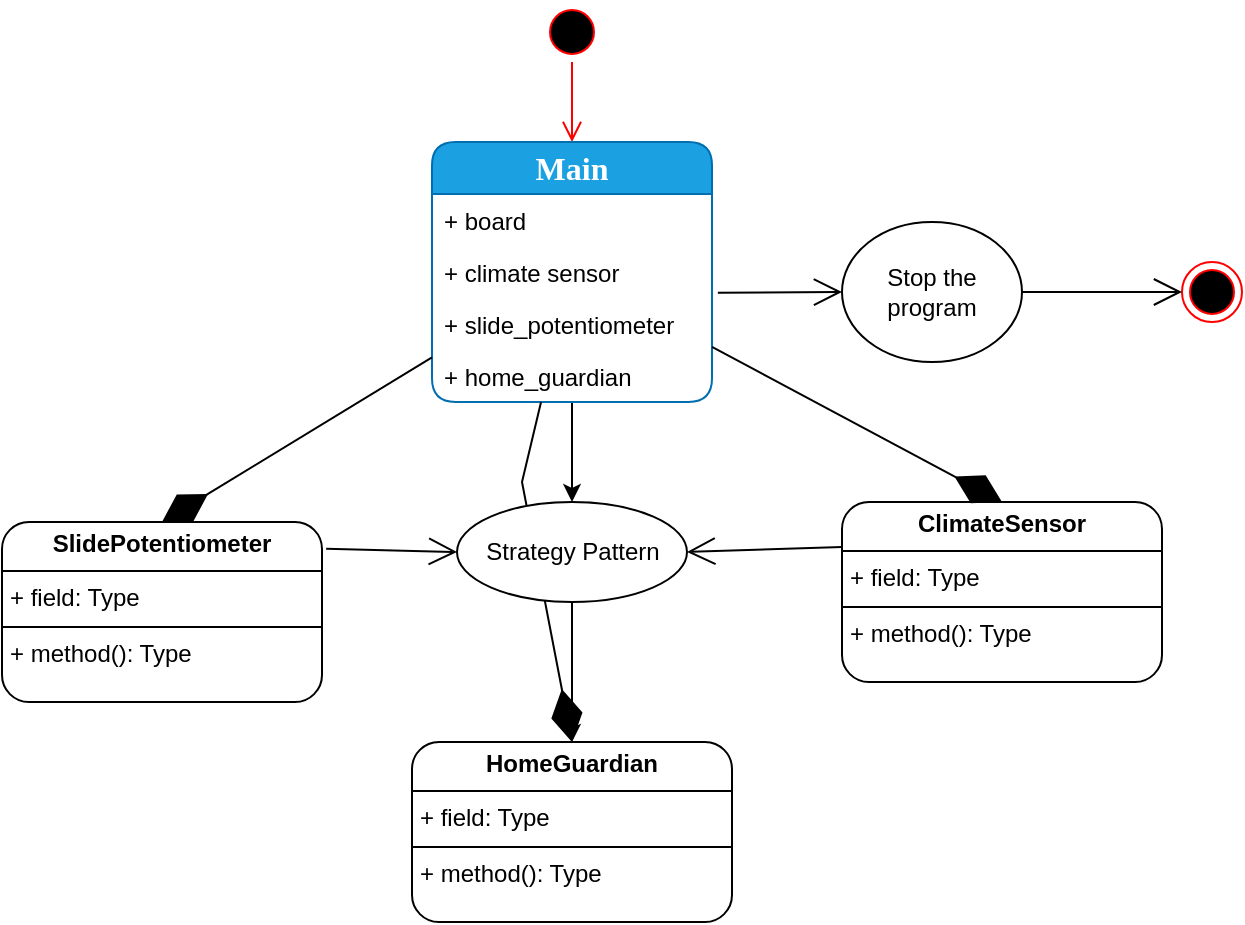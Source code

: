 <mxfile version="24.2.1" type="github">
  <diagram name="Page-1" id="BYYlmCfWg8yM8b7ZYo49">
    <mxGraphModel dx="1050" dy="557" grid="1" gridSize="10" guides="1" tooltips="1" connect="1" arrows="1" fold="1" page="1" pageScale="1" pageWidth="850" pageHeight="1100" math="0" shadow="0">
      <root>
        <mxCell id="0" />
        <mxCell id="1" parent="0" />
        <mxCell id="ATb3_CvslVYvHJoZufAt-4" value="" style="ellipse;html=1;shape=startState;fillColor=#000000;strokeColor=#ff0000;" vertex="1" parent="1">
          <mxGeometry x="390" y="70" width="30" height="30" as="geometry" />
        </mxCell>
        <mxCell id="ATb3_CvslVYvHJoZufAt-5" value="" style="edgeStyle=orthogonalEdgeStyle;html=1;verticalAlign=bottom;endArrow=open;endSize=8;strokeColor=#ff0000;rounded=0;" edge="1" source="ATb3_CvslVYvHJoZufAt-4" parent="1" target="ATb3_CvslVYvHJoZufAt-6">
          <mxGeometry relative="1" as="geometry">
            <mxPoint x="405" y="140" as="targetPoint" />
          </mxGeometry>
        </mxCell>
        <mxCell id="ATb3_CvslVYvHJoZufAt-38" style="edgeStyle=orthogonalEdgeStyle;rounded=0;orthogonalLoop=1;jettySize=auto;html=1;entryX=0.5;entryY=0;entryDx=0;entryDy=0;" edge="1" parent="1" source="ATb3_CvslVYvHJoZufAt-6" target="ATb3_CvslVYvHJoZufAt-14">
          <mxGeometry relative="1" as="geometry">
            <mxPoint x="405" y="410" as="targetPoint" />
          </mxGeometry>
        </mxCell>
        <mxCell id="ATb3_CvslVYvHJoZufAt-6" value="&lt;b&gt;&lt;font face=&quot;Verdana&quot; style=&quot;font-size: 16px;&quot;&gt;Main&lt;/font&gt;&lt;/b&gt;" style="swimlane;fontStyle=0;childLayout=stackLayout;horizontal=1;startSize=26;fillColor=#1ba1e2;horizontalStack=0;resizeParent=1;resizeParentMax=0;resizeLast=0;collapsible=1;marginBottom=0;whiteSpace=wrap;html=1;strokeColor=#006EAF;fontColor=#ffffff;rounded=1;" vertex="1" parent="1">
          <mxGeometry x="335" y="140" width="140" height="130" as="geometry" />
        </mxCell>
        <mxCell id="ATb3_CvslVYvHJoZufAt-7" value="+ board" style="text;strokeColor=none;fillColor=none;align=left;verticalAlign=top;spacingLeft=4;spacingRight=4;overflow=hidden;rotatable=0;points=[[0,0.5],[1,0.5]];portConstraint=eastwest;whiteSpace=wrap;html=1;" vertex="1" parent="ATb3_CvslVYvHJoZufAt-6">
          <mxGeometry y="26" width="140" height="26" as="geometry" />
        </mxCell>
        <mxCell id="ATb3_CvslVYvHJoZufAt-8" value="+ climate sensor" style="text;align=left;verticalAlign=top;spacingLeft=4;spacingRight=4;overflow=hidden;rotatable=0;points=[[0,0.5],[1,0.5]];portConstraint=eastwest;whiteSpace=wrap;html=1;" vertex="1" parent="ATb3_CvslVYvHJoZufAt-6">
          <mxGeometry y="52" width="140" height="26" as="geometry" />
        </mxCell>
        <mxCell id="ATb3_CvslVYvHJoZufAt-12" value="+ slide_potentiometer" style="text;align=left;verticalAlign=top;spacingLeft=4;spacingRight=4;overflow=hidden;rotatable=0;points=[[0,0.5],[1,0.5]];portConstraint=eastwest;whiteSpace=wrap;html=1;" vertex="1" parent="ATb3_CvslVYvHJoZufAt-6">
          <mxGeometry y="78" width="140" height="26" as="geometry" />
        </mxCell>
        <mxCell id="ATb3_CvslVYvHJoZufAt-13" value="+ home_guardian" style="text;align=left;verticalAlign=top;spacingLeft=4;spacingRight=4;overflow=hidden;rotatable=0;points=[[0,0.5],[1,0.5]];portConstraint=eastwest;whiteSpace=wrap;html=1;" vertex="1" parent="ATb3_CvslVYvHJoZufAt-6">
          <mxGeometry y="104" width="140" height="26" as="geometry" />
        </mxCell>
        <mxCell id="ATb3_CvslVYvHJoZufAt-35" value="" style="edgeStyle=orthogonalEdgeStyle;rounded=0;orthogonalLoop=1;jettySize=auto;html=1;" edge="1" parent="1" source="ATb3_CvslVYvHJoZufAt-14" target="ATb3_CvslVYvHJoZufAt-29">
          <mxGeometry relative="1" as="geometry" />
        </mxCell>
        <mxCell id="ATb3_CvslVYvHJoZufAt-16" value="Stop the program" style="ellipse;whiteSpace=wrap;html=1;" vertex="1" parent="1">
          <mxGeometry x="540" y="180" width="90" height="70" as="geometry" />
        </mxCell>
        <mxCell id="ATb3_CvslVYvHJoZufAt-17" value="" style="endArrow=open;endFill=1;endSize=12;html=1;rounded=0;exitX=1.021;exitY=0.9;exitDx=0;exitDy=0;exitPerimeter=0;entryX=0;entryY=0.5;entryDx=0;entryDy=0;" edge="1" parent="1" source="ATb3_CvslVYvHJoZufAt-8" target="ATb3_CvslVYvHJoZufAt-16">
          <mxGeometry width="160" relative="1" as="geometry">
            <mxPoint x="510" y="290" as="sourcePoint" />
            <mxPoint x="670" y="290" as="targetPoint" />
          </mxGeometry>
        </mxCell>
        <mxCell id="ATb3_CvslVYvHJoZufAt-18" value="" style="ellipse;html=1;shape=endState;fillColor=#000000;strokeColor=#ff0000;" vertex="1" parent="1">
          <mxGeometry x="710" y="200" width="30" height="30" as="geometry" />
        </mxCell>
        <mxCell id="ATb3_CvslVYvHJoZufAt-19" value="" style="endArrow=open;endFill=1;endSize=12;html=1;rounded=0;exitX=1;exitY=0.5;exitDx=0;exitDy=0;entryX=0;entryY=0.5;entryDx=0;entryDy=0;" edge="1" parent="1" source="ATb3_CvslVYvHJoZufAt-16" target="ATb3_CvslVYvHJoZufAt-18">
          <mxGeometry width="160" relative="1" as="geometry">
            <mxPoint x="510" y="290" as="sourcePoint" />
            <mxPoint x="670" y="290" as="targetPoint" />
          </mxGeometry>
        </mxCell>
        <mxCell id="ATb3_CvslVYvHJoZufAt-24" value="&lt;p style=&quot;margin:0px;margin-top:4px;text-align:center;&quot;&gt;&lt;b&gt;ClimateSensor&lt;/b&gt;&lt;/p&gt;&lt;hr size=&quot;1&quot; style=&quot;border-style:solid;&quot;&gt;&lt;p style=&quot;margin:0px;margin-left:4px;&quot;&gt;+ field: Type&lt;/p&gt;&lt;hr size=&quot;1&quot; style=&quot;border-style:solid;&quot;&gt;&lt;p style=&quot;margin:0px;margin-left:4px;&quot;&gt;+ method(): Type&lt;/p&gt;" style="verticalAlign=top;align=left;overflow=fill;html=1;whiteSpace=wrap;rounded=1;glass=0;shadow=0;" vertex="1" parent="1">
          <mxGeometry x="540" y="320" width="160" height="90" as="geometry" />
        </mxCell>
        <mxCell id="ATb3_CvslVYvHJoZufAt-26" value="" style="endArrow=diamondThin;endFill=1;endSize=24;html=1;rounded=0;entryX=0.5;entryY=0;entryDx=0;entryDy=0;" edge="1" parent="1" source="ATb3_CvslVYvHJoZufAt-6" target="ATb3_CvslVYvHJoZufAt-24">
          <mxGeometry width="160" relative="1" as="geometry">
            <mxPoint x="470" y="150" as="sourcePoint" />
            <mxPoint x="670" y="450" as="targetPoint" />
          </mxGeometry>
        </mxCell>
        <mxCell id="ATb3_CvslVYvHJoZufAt-27" value="&lt;p style=&quot;margin:0px;margin-top:4px;text-align:center;&quot;&gt;&lt;b&gt;SlideP&lt;/b&gt;&lt;b style=&quot;background-color: initial;&quot;&gt;otentiometer&lt;/b&gt;&lt;/p&gt;&lt;hr size=&quot;1&quot; style=&quot;border-style:solid;&quot;&gt;&lt;p style=&quot;margin:0px;margin-left:4px;&quot;&gt;+ field: Type&lt;/p&gt;&lt;hr size=&quot;1&quot; style=&quot;border-style:solid;&quot;&gt;&lt;p style=&quot;margin:0px;margin-left:4px;&quot;&gt;+ method(): Type&lt;/p&gt;" style="verticalAlign=top;align=left;overflow=fill;html=1;whiteSpace=wrap;rounded=1;" vertex="1" parent="1">
          <mxGeometry x="120" y="330" width="160" height="90" as="geometry" />
        </mxCell>
        <mxCell id="ATb3_CvslVYvHJoZufAt-28" value="" style="endArrow=diamondThin;endFill=1;endSize=24;html=1;rounded=0;entryX=0.5;entryY=0;entryDx=0;entryDy=0;" edge="1" parent="1" source="ATb3_CvslVYvHJoZufAt-6" target="ATb3_CvslVYvHJoZufAt-27">
          <mxGeometry width="160" relative="1" as="geometry">
            <mxPoint x="510" y="360" as="sourcePoint" />
            <mxPoint x="670" y="360" as="targetPoint" />
          </mxGeometry>
        </mxCell>
        <mxCell id="ATb3_CvslVYvHJoZufAt-29" value="&lt;p style=&quot;margin:0px;margin-top:4px;text-align:center;&quot;&gt;&lt;b&gt;HomeGuardian&lt;/b&gt;&lt;/p&gt;&lt;hr size=&quot;1&quot; style=&quot;border-style:solid;&quot;&gt;&lt;p style=&quot;margin:0px;margin-left:4px;&quot;&gt;+ field: Type&lt;/p&gt;&lt;hr size=&quot;1&quot; style=&quot;border-style:solid;&quot;&gt;&lt;p style=&quot;margin:0px;margin-left:4px;&quot;&gt;+ method(): Type&lt;/p&gt;" style="verticalAlign=top;align=left;overflow=fill;html=1;whiteSpace=wrap;rounded=1;" vertex="1" parent="1">
          <mxGeometry x="325" y="440" width="160" height="90" as="geometry" />
        </mxCell>
        <mxCell id="ATb3_CvslVYvHJoZufAt-32" value="" style="endArrow=open;endFill=1;endSize=12;html=1;rounded=0;exitX=1.013;exitY=0.149;exitDx=0;exitDy=0;entryX=0;entryY=0.5;entryDx=0;entryDy=0;exitPerimeter=0;" edge="1" parent="1" source="ATb3_CvslVYvHJoZufAt-27" target="ATb3_CvslVYvHJoZufAt-14">
          <mxGeometry width="160" relative="1" as="geometry">
            <mxPoint x="415" y="370" as="sourcePoint" />
            <mxPoint x="416" y="407.4" as="targetPoint" />
          </mxGeometry>
        </mxCell>
        <mxCell id="ATb3_CvslVYvHJoZufAt-33" value="" style="endArrow=open;endFill=1;endSize=12;html=1;rounded=0;exitX=0;exitY=0.25;exitDx=0;exitDy=0;entryX=1;entryY=0.5;entryDx=0;entryDy=0;" edge="1" parent="1" source="ATb3_CvslVYvHJoZufAt-24" target="ATb3_CvslVYvHJoZufAt-14">
          <mxGeometry width="160" relative="1" as="geometry">
            <mxPoint x="292" y="333" as="sourcePoint" />
            <mxPoint x="358" y="345" as="targetPoint" />
          </mxGeometry>
        </mxCell>
        <mxCell id="ATb3_CvslVYvHJoZufAt-34" value="" style="endArrow=diamondThin;endFill=1;endSize=24;html=1;rounded=0;entryX=0.5;entryY=0;entryDx=0;entryDy=0;" edge="1" parent="1" source="ATb3_CvslVYvHJoZufAt-6" target="ATb3_CvslVYvHJoZufAt-29">
          <mxGeometry width="160" relative="1" as="geometry">
            <mxPoint x="120" y="450.003" as="sourcePoint" />
            <mxPoint x="315" y="564.06" as="targetPoint" />
            <Array as="points">
              <mxPoint x="380" y="310" />
            </Array>
          </mxGeometry>
        </mxCell>
        <mxCell id="ATb3_CvslVYvHJoZufAt-14" value="Strategy Pattern" style="ellipse;whiteSpace=wrap;html=1;" vertex="1" parent="1">
          <mxGeometry x="347.5" y="320" width="115" height="50" as="geometry" />
        </mxCell>
      </root>
    </mxGraphModel>
  </diagram>
</mxfile>
